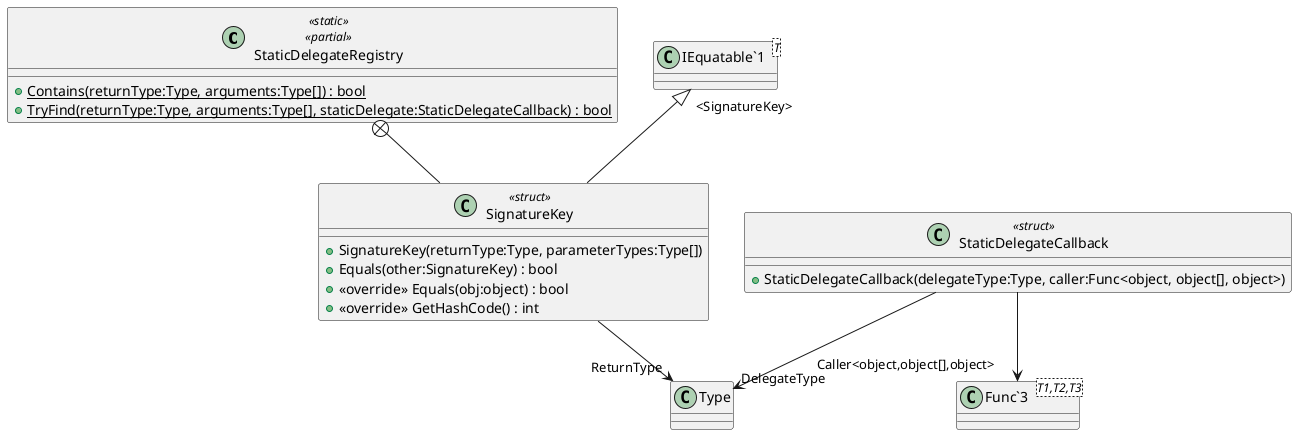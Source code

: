 @startuml
class StaticDelegateRegistry <<static>> <<partial>> {
    + {static} Contains(returnType:Type, arguments:Type[]) : bool
    + {static} TryFind(returnType:Type, arguments:Type[], staticDelegate:StaticDelegateCallback) : bool
}
class StaticDelegateCallback <<struct>> {
    + StaticDelegateCallback(delegateType:Type, caller:Func<object, object[], object>)
}
class SignatureKey <<struct>> {
    + SignatureKey(returnType:Type, parameterTypes:Type[])
    + Equals(other:SignatureKey) : bool
    + <<override>> Equals(obj:object) : bool
    + <<override>> GetHashCode() : int
}
class "Func`3"<T1,T2,T3> {
}
class "IEquatable`1"<T> {
}
StaticDelegateCallback --> "DelegateType" Type
StaticDelegateCallback --> "Caller<object,object[],object>" "Func`3"
StaticDelegateRegistry +-- SignatureKey
"IEquatable`1" "<SignatureKey>" <|-- SignatureKey
SignatureKey --> "ReturnType" Type
@enduml
